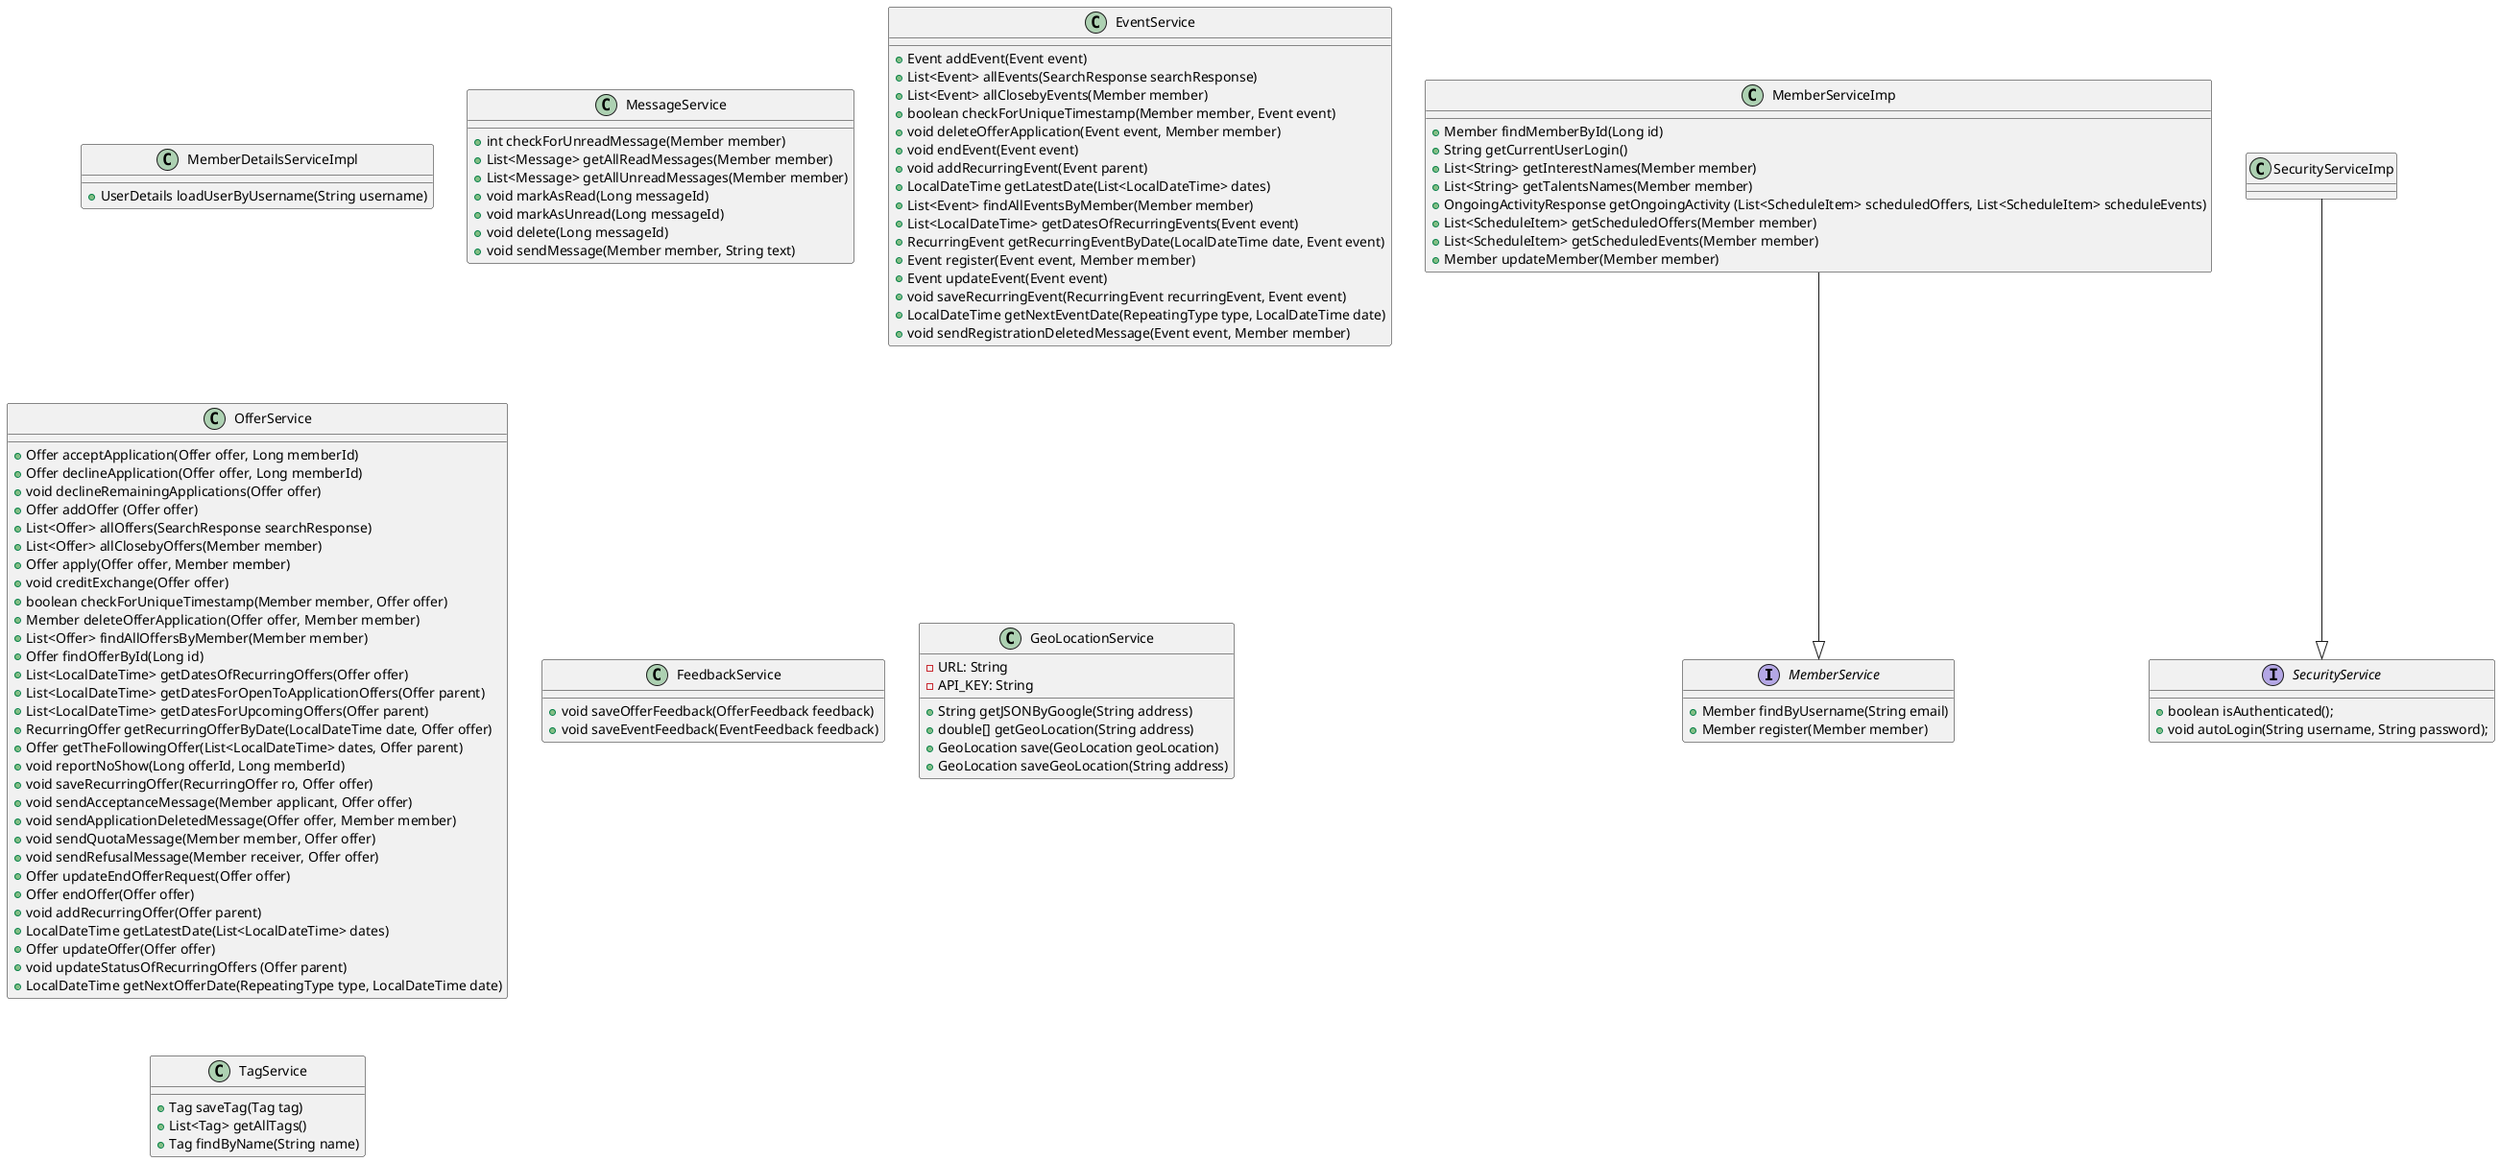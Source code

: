 @startuml

interface MemberService {
    + Member findByUsername(String email)
    + Member register(Member member)
}

class MemberServiceImp {
    + Member findMemberById(Long id)
    + String getCurrentUserLogin()
    + List<String> getInterestNames(Member member)
    + List<String> getTalentsNames(Member member)
    + OngoingActivityResponse getOngoingActivity (List<ScheduleItem> scheduledOffers, List<ScheduleItem> scheduleEvents)
    + List<ScheduleItem> getScheduledOffers(Member member)
    + List<ScheduleItem> getScheduledEvents(Member member)
    + Member updateMember(Member member)
}

class MemberDetailsServiceImpl {
    + UserDetails loadUserByUsername(String username)
}

interface SecurityService {
    + boolean isAuthenticated();
    + void autoLogin(String username, String password);
}

class SecurityServiceImp {
}

MemberServiceImp --|> MemberService
SecurityServiceImp --|> SecurityService

class MessageService {
    + int checkForUnreadMessage(Member member)
    + List<Message> getAllReadMessages(Member member)
    + List<Message> getAllUnreadMessages(Member member)
    + void markAsRead(Long messageId)
    + void markAsUnread(Long messageId)
    + void delete(Long messageId)
    + void sendMessage(Member member, String text)
}

class EventService {
    + Event addEvent(Event event)
    + List<Event> allEvents(SearchResponse searchResponse)
    + List<Event> allClosebyEvents(Member member)
    + boolean checkForUniqueTimestamp(Member member, Event event)
    + void deleteOfferApplication(Event event, Member member)
    + void endEvent(Event event)
    + void addRecurringEvent(Event parent)
    + LocalDateTime getLatestDate(List<LocalDateTime> dates)
    + List<Event> findAllEventsByMember(Member member)
    + List<LocalDateTime> getDatesOfRecurringEvents(Event event)
    + RecurringEvent getRecurringEventByDate(LocalDateTime date, Event event)
    + Event register(Event event, Member member)
    + Event updateEvent(Event event)
    + void saveRecurringEvent(RecurringEvent recurringEvent, Event event)
    + LocalDateTime getNextEventDate(RepeatingType type, LocalDateTime date)
    + void sendRegistrationDeletedMessage(Event event, Member member)
}

class OfferService {
    + Offer acceptApplication(Offer offer, Long memberId)
    + Offer declineApplication(Offer offer, Long memberId)
    + void declineRemainingApplications(Offer offer)
    + Offer addOffer (Offer offer)
    + List<Offer> allOffers(SearchResponse searchResponse)
    + List<Offer> allClosebyOffers(Member member)
    + Offer apply(Offer offer, Member member)
    + void creditExchange(Offer offer)
    +  boolean checkForUniqueTimestamp(Member member, Offer offer)
    + Member deleteOfferApplication(Offer offer, Member member)
    + List<Offer> findAllOffersByMember(Member member)
    + Offer findOfferById(Long id)
    + List<LocalDateTime> getDatesOfRecurringOffers(Offer offer)
    + List<LocalDateTime> getDatesForOpenToApplicationOffers(Offer parent)
    + List<LocalDateTime> getDatesForUpcomingOffers(Offer parent)
    + RecurringOffer getRecurringOfferByDate(LocalDateTime date, Offer offer)
    + Offer getTheFollowingOffer(List<LocalDateTime> dates, Offer parent)
    + void reportNoShow(Long offerId, Long memberId)
    +  void saveRecurringOffer(RecurringOffer ro, Offer offer)
    + void sendAcceptanceMessage(Member applicant, Offer offer)
    + void sendApplicationDeletedMessage(Offer offer, Member member)
    + void sendQuotaMessage(Member member, Offer offer)
    + void sendRefusalMessage(Member receiver, Offer offer)
    + Offer updateEndOfferRequest(Offer offer)
    + Offer endOffer(Offer offer)
    + void addRecurringOffer(Offer parent)
    + LocalDateTime getLatestDate(List<LocalDateTime> dates)
    + Offer updateOffer(Offer offer)
    + void updateStatusOfRecurringOffers (Offer parent)
    + LocalDateTime getNextOfferDate(RepeatingType type, LocalDateTime date)
}

class FeedbackService {
    +  void saveOfferFeedback(OfferFeedback feedback)
    +  void saveEventFeedback(EventFeedback feedback)
}

class GeoLocationService {
    -URL: String
    -API_KEY: String

    + String getJSONByGoogle(String address)
    + double[] getGeoLocation(String address)
    + GeoLocation save(GeoLocation geoLocation)
    + GeoLocation saveGeoLocation(String address)
}

class TagService {
    + Tag saveTag(Tag tag)
    + List<Tag> getAllTags()
    + Tag findByName(String name)
}
@enduml